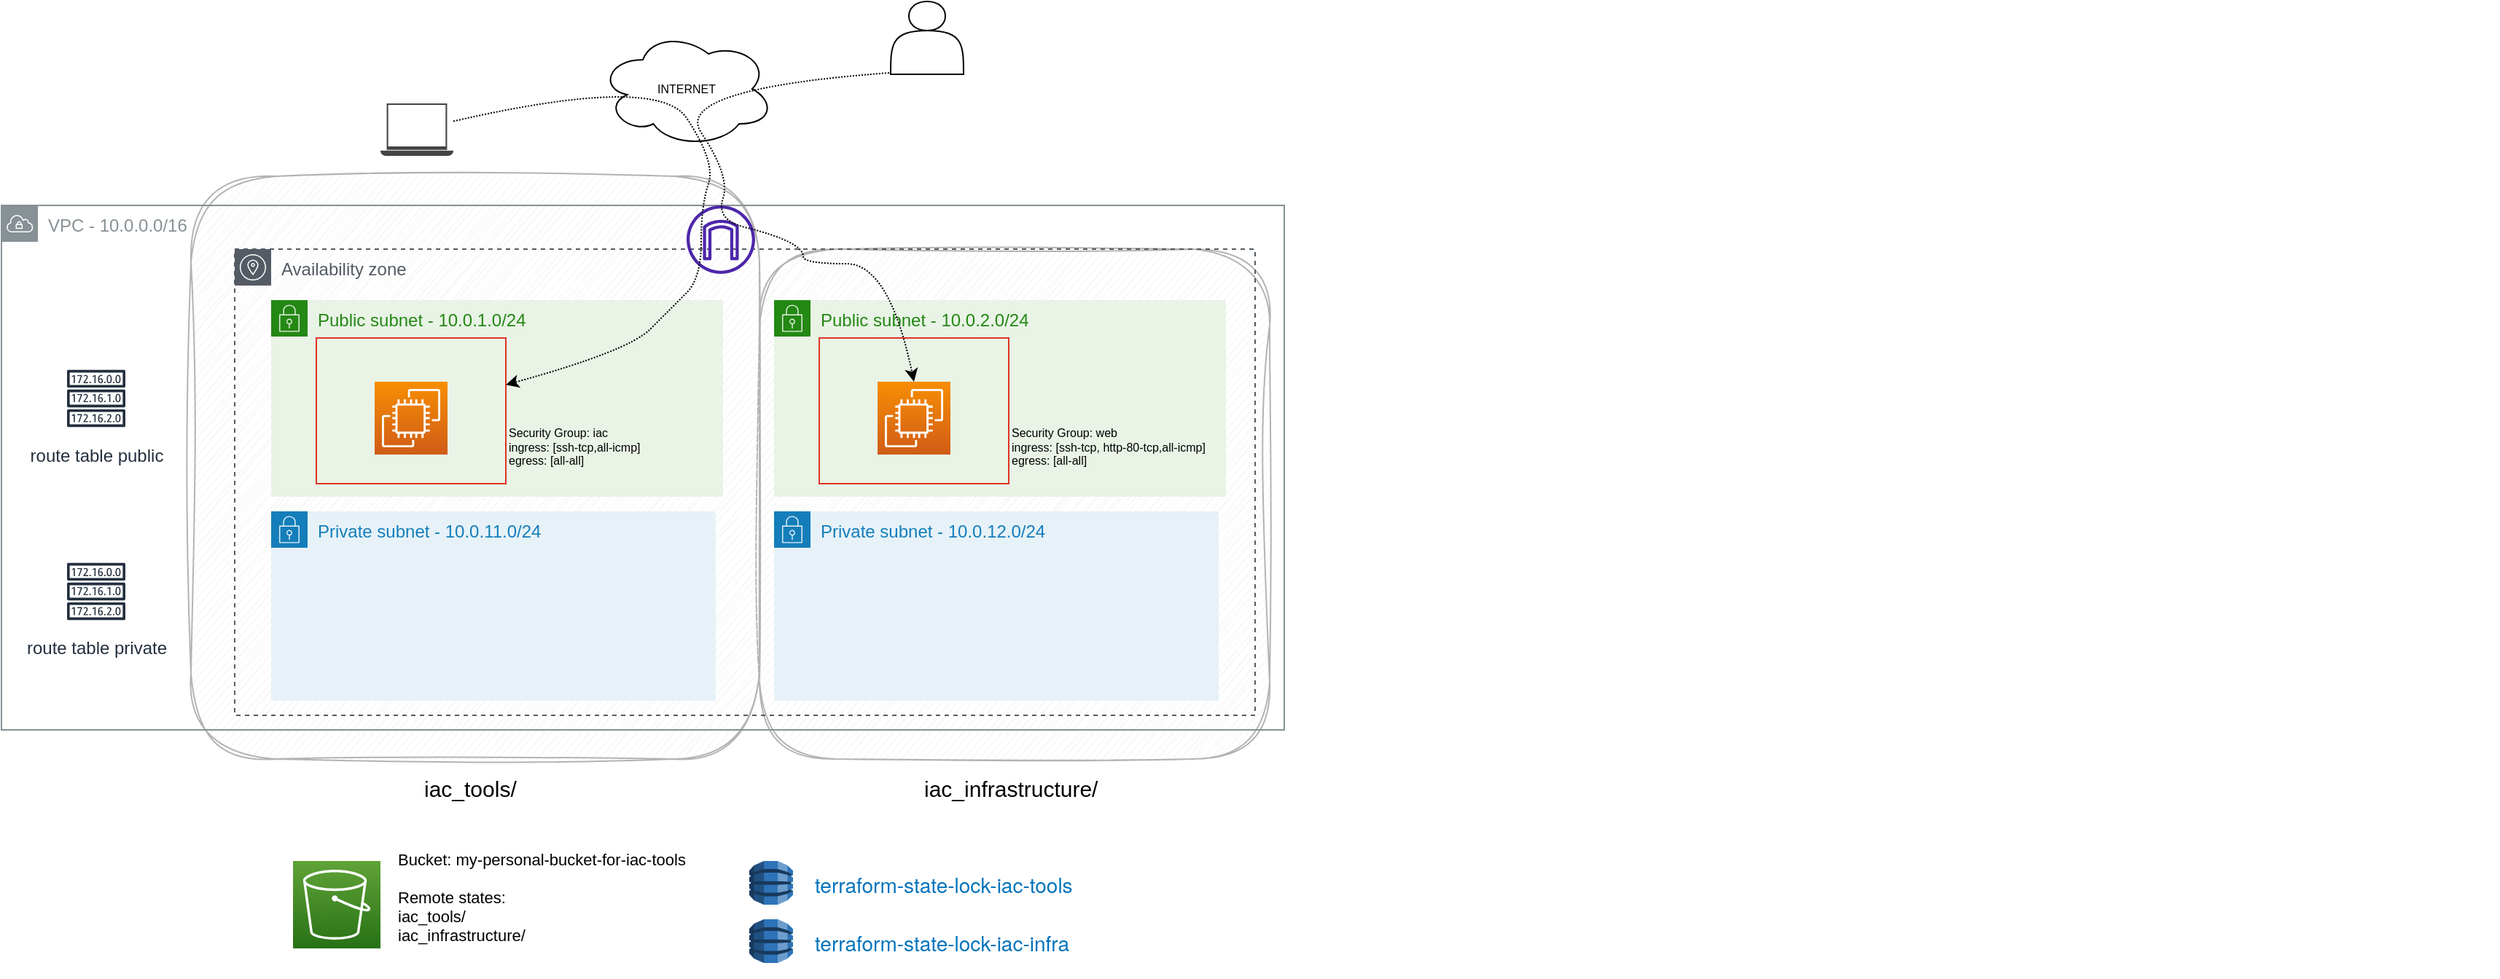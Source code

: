 <mxfile version="20.7.4" type="github">
  <diagram id="NdXxYkdmBAYruZXfNZ1_" name="Pagina-1">
    <mxGraphModel dx="1781" dy="622" grid="1" gridSize="10" guides="1" tooltips="1" connect="1" arrows="1" fold="1" page="1" pageScale="1" pageWidth="827" pageHeight="1169" math="0" shadow="0">
      <root>
        <mxCell id="0" />
        <mxCell id="1" parent="0" />
        <mxCell id="-OdFSkEys9uMwJtU3NCh-16" value="" style="rounded=1;whiteSpace=wrap;html=1;fontSize=11;fillColor=#f5f5f5;strokeColor=#B3B3B3;fontColor=#333333;sketch=1;curveFitting=1;jiggle=2;" parent="1" vertex="1">
          <mxGeometry x="440" y="190" width="350" height="350" as="geometry" />
        </mxCell>
        <mxCell id="-OdFSkEys9uMwJtU3NCh-15" value="" style="rounded=1;whiteSpace=wrap;html=1;fontSize=11;fillColor=#f5f5f5;strokeColor=#B3B3B3;fontColor=#333333;sketch=1;curveFitting=1;jiggle=2;" parent="1" vertex="1">
          <mxGeometry x="50" y="140" width="390" height="400" as="geometry" />
        </mxCell>
        <mxCell id="erIRMq-CCrMqLy0ukCyU-4" value="Availability zone" style="sketch=0;outlineConnect=0;gradientColor=none;html=1;whiteSpace=wrap;fontSize=12;fontStyle=0;shape=mxgraph.aws4.group;grIcon=mxgraph.aws4.group_availability_zone;strokeColor=#545B64;fillColor=none;verticalAlign=top;align=left;spacingLeft=30;fontColor=#545B64;dashed=1;" parent="1" vertex="1">
          <mxGeometry x="80" y="190" width="700" height="320" as="geometry" />
        </mxCell>
        <mxCell id="4ONOkg47qgsfn-WRxHIJ-4" value="VPC - 10.0.0.0/16" style="sketch=0;outlineConnect=0;gradientColor=none;html=1;whiteSpace=wrap;fontSize=12;fontStyle=0;shape=mxgraph.aws4.group;grIcon=mxgraph.aws4.group_vpc;strokeColor=#879196;fillColor=none;verticalAlign=top;align=left;spacingLeft=30;fontColor=#879196;dashed=0;" parent="1" vertex="1">
          <mxGeometry x="-80" y="160" width="880" height="360" as="geometry" />
        </mxCell>
        <mxCell id="4ONOkg47qgsfn-WRxHIJ-5" value="Public subnet - 10.0.1.0/24" style="points=[[0,0],[0.25,0],[0.5,0],[0.75,0],[1,0],[1,0.25],[1,0.5],[1,0.75],[1,1],[0.75,1],[0.5,1],[0.25,1],[0,1],[0,0.75],[0,0.5],[0,0.25]];outlineConnect=0;gradientColor=none;html=1;whiteSpace=wrap;fontSize=12;fontStyle=0;container=1;pointerEvents=0;collapsible=0;recursiveResize=0;shape=mxgraph.aws4.group;grIcon=mxgraph.aws4.group_security_group;grStroke=0;strokeColor=#248814;fillColor=#E9F3E6;verticalAlign=top;align=left;spacingLeft=30;fontColor=#248814;dashed=0;" parent="1" vertex="1">
          <mxGeometry x="105" y="225" width="310" height="135" as="geometry" />
        </mxCell>
        <mxCell id="4ONOkg47qgsfn-WRxHIJ-9" value="" style="fillColor=none;strokeColor=#DD3522;verticalAlign=top;fontStyle=0;fontColor=#DD3522;" parent="4ONOkg47qgsfn-WRxHIJ-5" vertex="1">
          <mxGeometry x="31" y="26" width="130" height="100" as="geometry" />
        </mxCell>
        <mxCell id="4ONOkg47qgsfn-WRxHIJ-6" value="" style="sketch=0;points=[[0,0,0],[0.25,0,0],[0.5,0,0],[0.75,0,0],[1,0,0],[0,1,0],[0.25,1,0],[0.5,1,0],[0.75,1,0],[1,1,0],[0,0.25,0],[0,0.5,0],[0,0.75,0],[1,0.25,0],[1,0.5,0],[1,0.75,0]];outlineConnect=0;fontColor=#232F3E;gradientColor=#F78E04;gradientDirection=north;fillColor=#D05C17;strokeColor=#ffffff;dashed=0;verticalLabelPosition=bottom;verticalAlign=top;align=center;html=1;fontSize=12;fontStyle=0;aspect=fixed;shape=mxgraph.aws4.resourceIcon;resIcon=mxgraph.aws4.ec2;" parent="4ONOkg47qgsfn-WRxHIJ-5" vertex="1">
          <mxGeometry x="71" y="56" width="50" height="50" as="geometry" />
        </mxCell>
        <mxCell id="4ONOkg47qgsfn-WRxHIJ-12" value="Security Group: iac&lt;br style=&quot;font-size: 8px;&quot;&gt;ingress: [ssh-tcp,all-icmp]&lt;br style=&quot;font-size: 8px;&quot;&gt;egress: [all-all]" style="text;html=1;strokeColor=none;fillColor=none;align=left;verticalAlign=middle;whiteSpace=wrap;rounded=0;fontSize=8;" parent="4ONOkg47qgsfn-WRxHIJ-5" vertex="1">
          <mxGeometry x="161" y="76" width="120" height="50" as="geometry" />
        </mxCell>
        <mxCell id="4ONOkg47qgsfn-WRxHIJ-11" value="" style="sketch=0;outlineConnect=0;fontColor=#232F3E;gradientColor=none;fillColor=#4D27AA;strokeColor=none;dashed=0;verticalLabelPosition=bottom;verticalAlign=top;align=center;html=1;fontSize=12;fontStyle=0;aspect=fixed;pointerEvents=1;shape=mxgraph.aws4.internet_gateway;" parent="1" vertex="1">
          <mxGeometry x="390" y="160" width="47" height="47" as="geometry" />
        </mxCell>
        <mxCell id="4ONOkg47qgsfn-WRxHIJ-13" value="" style="sketch=0;pointerEvents=1;shadow=0;dashed=0;html=1;strokeColor=none;fillColor=#434445;aspect=fixed;labelPosition=center;verticalLabelPosition=bottom;verticalAlign=top;align=center;outlineConnect=0;shape=mxgraph.vvd.laptop;" parent="1" vertex="1">
          <mxGeometry x="180" y="90" width="50" height="36" as="geometry" />
        </mxCell>
        <mxCell id="erIRMq-CCrMqLy0ukCyU-3" value="Private subnet - 10.0.11.0/24" style="points=[[0,0],[0.25,0],[0.5,0],[0.75,0],[1,0],[1,0.25],[1,0.5],[1,0.75],[1,1],[0.75,1],[0.5,1],[0.25,1],[0,1],[0,0.75],[0,0.5],[0,0.25]];outlineConnect=0;gradientColor=none;html=1;whiteSpace=wrap;fontSize=12;fontStyle=0;container=1;pointerEvents=0;collapsible=0;recursiveResize=0;shape=mxgraph.aws4.group;grIcon=mxgraph.aws4.group_security_group;grStroke=0;strokeColor=#147EBA;fillColor=#E6F2F8;verticalAlign=top;align=left;spacingLeft=30;fontColor=#147EBA;dashed=0;" parent="1" vertex="1">
          <mxGeometry x="105" y="370" width="305" height="130" as="geometry" />
        </mxCell>
        <mxCell id="-OdFSkEys9uMwJtU3NCh-1" value="Public subnet - 10.0.2.0/24" style="points=[[0,0],[0.25,0],[0.5,0],[0.75,0],[1,0],[1,0.25],[1,0.5],[1,0.75],[1,1],[0.75,1],[0.5,1],[0.25,1],[0,1],[0,0.75],[0,0.5],[0,0.25]];outlineConnect=0;gradientColor=none;html=1;whiteSpace=wrap;fontSize=12;fontStyle=0;container=1;pointerEvents=0;collapsible=0;recursiveResize=0;shape=mxgraph.aws4.group;grIcon=mxgraph.aws4.group_security_group;grStroke=0;strokeColor=#248814;fillColor=#E9F3E6;verticalAlign=top;align=left;spacingLeft=30;fontColor=#248814;dashed=0;" parent="1" vertex="1">
          <mxGeometry x="450" y="225" width="310" height="135" as="geometry" />
        </mxCell>
        <mxCell id="-OdFSkEys9uMwJtU3NCh-2" value="" style="fillColor=none;strokeColor=#DD3522;verticalAlign=top;fontStyle=0;fontColor=#DD3522;" parent="-OdFSkEys9uMwJtU3NCh-1" vertex="1">
          <mxGeometry x="31" y="26" width="130" height="100" as="geometry" />
        </mxCell>
        <mxCell id="-OdFSkEys9uMwJtU3NCh-3" value="" style="sketch=0;points=[[0,0,0],[0.25,0,0],[0.5,0,0],[0.75,0,0],[1,0,0],[0,1,0],[0.25,1,0],[0.5,1,0],[0.75,1,0],[1,1,0],[0,0.25,0],[0,0.5,0],[0,0.75,0],[1,0.25,0],[1,0.5,0],[1,0.75,0]];outlineConnect=0;fontColor=#232F3E;gradientColor=#F78E04;gradientDirection=north;fillColor=#D05C17;strokeColor=#ffffff;dashed=0;verticalLabelPosition=bottom;verticalAlign=top;align=center;html=1;fontSize=12;fontStyle=0;aspect=fixed;shape=mxgraph.aws4.resourceIcon;resIcon=mxgraph.aws4.ec2;" parent="-OdFSkEys9uMwJtU3NCh-1" vertex="1">
          <mxGeometry x="71" y="56" width="50" height="50" as="geometry" />
        </mxCell>
        <mxCell id="-OdFSkEys9uMwJtU3NCh-4" value="Security Group: web&lt;br style=&quot;font-size: 8px;&quot;&gt;ingress: [ssh-tcp, http-80-tcp,all-icmp]&lt;br style=&quot;font-size: 8px;&quot;&gt;egress: [all-all]" style="text;html=1;strokeColor=none;fillColor=none;align=left;verticalAlign=middle;whiteSpace=wrap;rounded=0;fontSize=8;" parent="-OdFSkEys9uMwJtU3NCh-1" vertex="1">
          <mxGeometry x="161" y="76" width="139" height="50" as="geometry" />
        </mxCell>
        <mxCell id="-OdFSkEys9uMwJtU3NCh-5" value="Private subnet - 10.0.12.0/24" style="points=[[0,0],[0.25,0],[0.5,0],[0.75,0],[1,0],[1,0.25],[1,0.5],[1,0.75],[1,1],[0.75,1],[0.5,1],[0.25,1],[0,1],[0,0.75],[0,0.5],[0,0.25]];outlineConnect=0;gradientColor=none;html=1;whiteSpace=wrap;fontSize=12;fontStyle=0;container=1;pointerEvents=0;collapsible=0;recursiveResize=0;shape=mxgraph.aws4.group;grIcon=mxgraph.aws4.group_security_group;grStroke=0;strokeColor=#147EBA;fillColor=#E6F2F8;verticalAlign=top;align=left;spacingLeft=30;fontColor=#147EBA;dashed=0;" parent="1" vertex="1">
          <mxGeometry x="450" y="370" width="305" height="130" as="geometry" />
        </mxCell>
        <mxCell id="-OdFSkEys9uMwJtU3NCh-6" value="" style="shape=actor;whiteSpace=wrap;html=1;fontSize=8;" parent="1" vertex="1">
          <mxGeometry x="530" y="20" width="50" height="50" as="geometry" />
        </mxCell>
        <mxCell id="-OdFSkEys9uMwJtU3NCh-7" value="INTERNET" style="ellipse;shape=cloud;whiteSpace=wrap;html=1;fontSize=8;" parent="1" vertex="1">
          <mxGeometry x="330" y="40" width="120" height="80" as="geometry" />
        </mxCell>
        <mxCell id="-OdFSkEys9uMwJtU3NCh-8" value="" style="curved=1;endArrow=classic;html=1;rounded=0;exitX=-0.02;exitY=0.98;exitDx=0;exitDy=0;exitPerimeter=0;entryX=0.5;entryY=0;entryDx=0;entryDy=0;entryPerimeter=0;dashed=1;dashPattern=1 1;" parent="1" source="-OdFSkEys9uMwJtU3NCh-6" target="-OdFSkEys9uMwJtU3NCh-3" edge="1">
          <mxGeometry width="50" height="50" relative="1" as="geometry">
            <mxPoint x="240" y="112.242" as="sourcePoint" />
            <mxPoint x="276" y="293.114" as="targetPoint" />
            <Array as="points">
              <mxPoint x="380" y="80" />
              <mxPoint x="420" y="140" />
              <mxPoint x="410" y="170" />
              <mxPoint x="450" y="180" />
              <mxPoint x="470" y="190" />
              <mxPoint x="470" y="200" />
              <mxPoint x="529" y="200" />
            </Array>
          </mxGeometry>
        </mxCell>
        <mxCell id="4ONOkg47qgsfn-WRxHIJ-14" value="" style="curved=1;endArrow=classic;html=1;rounded=0;dashed=1;dashPattern=1 1;" parent="1" source="4ONOkg47qgsfn-WRxHIJ-13" target="4ONOkg47qgsfn-WRxHIJ-9" edge="1">
          <mxGeometry width="50" height="50" relative="1" as="geometry">
            <mxPoint x="430" y="350" as="sourcePoint" />
            <mxPoint x="480" y="300" as="targetPoint" />
            <Array as="points">
              <mxPoint x="370" y="70" />
              <mxPoint x="410" y="130" />
              <mxPoint x="400" y="160" />
              <mxPoint x="400" y="210" />
              <mxPoint x="380" y="230" />
              <mxPoint x="350" y="260" />
            </Array>
          </mxGeometry>
        </mxCell>
        <mxCell id="-OdFSkEys9uMwJtU3NCh-9" value="" style="sketch=0;points=[[0,0,0],[0.25,0,0],[0.5,0,0],[0.75,0,0],[1,0,0],[0,1,0],[0.25,1,0],[0.5,1,0],[0.75,1,0],[1,1,0],[0,0.25,0],[0,0.5,0],[0,0.75,0],[1,0.25,0],[1,0.5,0],[1,0.75,0]];outlineConnect=0;fontColor=#232F3E;gradientColor=#60A337;gradientDirection=north;fillColor=#277116;strokeColor=#ffffff;dashed=0;verticalLabelPosition=bottom;verticalAlign=top;align=center;html=1;fontSize=12;fontStyle=0;aspect=fixed;shape=mxgraph.aws4.resourceIcon;resIcon=mxgraph.aws4.s3;" parent="1" vertex="1">
          <mxGeometry x="120" y="610" width="60" height="60" as="geometry" />
        </mxCell>
        <mxCell id="-OdFSkEys9uMwJtU3NCh-10" value="Bucket: my-personal-bucket-for-iac-tools&lt;br&gt;&lt;br&gt;Remote states:&lt;br&gt;iac_tools/&lt;br&gt;iac_infrastructure/&lt;br&gt;&lt;ol style=&quot;padding: 0px; margin: 0px; list-style: none; display: flex; align-items: center; width: 1080px; flex-wrap: wrap; caret-color: rgb(22, 25, 31); color: rgb(22, 25, 31); font-family: &amp;quot;Amazon Ember&amp;quot;, &amp;quot;Helvetica Neue&amp;quot;, Roboto, Arial, sans-serif; font-size: 14px; widows: 2;&quot; class=&quot;awsui_breadcrumb-group-list_d19fg_1dr7c_116&quot;&gt;&lt;li style=&quot;padding: 0px; display: inline-block; margin: 0px;&quot; class=&quot;awsui_item_d19fg_1dr7c_105&quot;&gt;&lt;/li&gt;&lt;li style=&quot;padding: 0px; display: inline-block; margin: 0px;&quot; class=&quot;awsui_item_d19fg_1dr7c_105&quot;&gt;&lt;div style=&quot;display: flex;&quot; class=&quot;awsui_breadcrumb_1kosq_w4ewt_97&quot;&gt;&lt;/div&gt;&lt;/li&gt;&lt;/ol&gt;" style="text;html=1;strokeColor=none;fillColor=none;align=left;verticalAlign=middle;whiteSpace=wrap;rounded=0;fontSize=11;" parent="1" vertex="1">
          <mxGeometry x="190" y="610" width="300" height="50" as="geometry" />
        </mxCell>
        <mxCell id="-OdFSkEys9uMwJtU3NCh-11" value="" style="outlineConnect=0;dashed=0;verticalLabelPosition=bottom;verticalAlign=top;align=center;html=1;shape=mxgraph.aws3.dynamo_db;fillColor=#2E73B8;gradientColor=none;fontSize=11;" parent="1" vertex="1">
          <mxGeometry x="433" y="650" width="30" height="30" as="geometry" />
        </mxCell>
        <mxCell id="-OdFSkEys9uMwJtU3NCh-12" value="" style="outlineConnect=0;dashed=0;verticalLabelPosition=bottom;verticalAlign=top;align=center;html=1;shape=mxgraph.aws3.dynamo_db;fillColor=#2E73B8;gradientColor=none;fontSize=11;" parent="1" vertex="1">
          <mxGeometry x="433" y="610" width="30" height="30" as="geometry" />
        </mxCell>
        <mxCell id="-OdFSkEys9uMwJtU3NCh-13" value="&lt;a style=&quot;border-collapse: separate; border-spacing: 0px; caption-side: top; direction: ltr; empty-cells: show; font-variant-ligatures: normal; font-variant-east-asian: normal; font-variant-position: normal; font-stretch: normal; -webkit-hyphens: none; list-style: outside none disc; tab-size: 8; text-align-last: auto; text-shadow: none; visibility: visible; widows: 2; box-sizing: border-box; font-size: 14px; line-height: var(--font-body-m-line-height-i7xxvv, 22px); font-family: &amp;quot;Amazon Ember&amp;quot;, &amp;quot;Helvetica Neue&amp;quot;, Roboto, Arial, sans-serif; display: inline; color: var(--color-text-link-default-753y4e, #0073bb); text-decoration: none; text-decoration-color: transparent; transition-property: color, text-decoration, -webkit-text-decoration; transition-duration: var(--motion-duration-refresh-only-medium-5flen2, 165ms);&quot; data-awsui-focus-visible=&quot;true&quot; href=&quot;https://eu-central-1.console.aws.amazon.com/dynamodbv2/home?region=eu-central-1#table?name=terraform-state-lock-iac-infra&quot; class=&quot;awsui_link_4c84z_14zdt_93 awsui_variant-secondary_4c84z_14zdt_138 awsui_font-size-body-m_4c84z_14zdt_406&quot;&gt;terraform-state-lock-iac-infra&lt;/a&gt;&lt;br&gt;&lt;ol style=&quot;padding: 0px; margin: 0px; list-style: none; display: flex; align-items: center; width: 1080px; flex-wrap: wrap; caret-color: rgb(22, 25, 31); color: rgb(22, 25, 31); font-family: &amp;quot;Amazon Ember&amp;quot;, &amp;quot;Helvetica Neue&amp;quot;, Roboto, Arial, sans-serif; font-size: 14px; widows: 2;&quot; class=&quot;awsui_breadcrumb-group-list_d19fg_1dr7c_116&quot;&gt;&lt;li style=&quot;padding: 0px; display: inline-block; margin: 0px;&quot; class=&quot;awsui_item_d19fg_1dr7c_105&quot;&gt;&lt;/li&gt;&lt;li style=&quot;padding: 0px; display: inline-block; margin: 0px;&quot; class=&quot;awsui_item_d19fg_1dr7c_105&quot;&gt;&lt;div style=&quot;display: flex;&quot; class=&quot;awsui_breadcrumb_1kosq_w4ewt_97&quot;&gt;&lt;/div&gt;&lt;/li&gt;&lt;/ol&gt;" style="text;html=1;strokeColor=none;fillColor=none;align=left;verticalAlign=middle;whiteSpace=wrap;rounded=0;fontSize=11;" parent="1" vertex="1">
          <mxGeometry x="476" y="640" width="300" height="50" as="geometry" />
        </mxCell>
        <mxCell id="-OdFSkEys9uMwJtU3NCh-14" value="&lt;a style=&quot;border-collapse: separate; border-spacing: 0px; caption-side: top; direction: ltr; empty-cells: show; font-variant-ligatures: normal; font-variant-east-asian: normal; font-variant-position: normal; font-stretch: normal; -webkit-hyphens: none; list-style: outside none disc; tab-size: 8; text-align-last: auto; text-shadow: none; visibility: visible; widows: 2; box-sizing: border-box; font-size: 14px; line-height: var(--font-body-m-line-height-i7xxvv, 22px); font-family: &amp;quot;Amazon Ember&amp;quot;, &amp;quot;Helvetica Neue&amp;quot;, Roboto, Arial, sans-serif; display: inline; color: var(--color-text-link-default-753y4e, #0073bb); text-decoration: none; text-decoration-color: transparent; transition-property: color, text-decoration, -webkit-text-decoration; transition-duration: var(--motion-duration-refresh-only-medium-5flen2, 165ms);&quot; data-awsui-focus-visible=&quot;true&quot; href=&quot;https://eu-central-1.console.aws.amazon.com/dynamodbv2/home?region=eu-central-1#table?name=terraform-state-lock-iac-tools&quot; class=&quot;awsui_link_4c84z_14zdt_93 awsui_variant-secondary_4c84z_14zdt_138 awsui_font-size-body-m_4c84z_14zdt_406&quot;&gt;terraform-state-lock-iac-tools&lt;/a&gt;&lt;br&gt;&lt;ol class=&quot;awsui_breadcrumb-group-list_d19fg_1dr7c_116&quot; style=&quot;padding: 0px; margin: 0px; list-style: none; display: flex; align-items: center; width: 1080px; flex-wrap: wrap; caret-color: rgb(22, 25, 31); color: rgb(22, 25, 31); font-family: &amp;quot;Amazon Ember&amp;quot;, &amp;quot;Helvetica Neue&amp;quot;, Roboto, Arial, sans-serif; font-size: 14px; widows: 2;&quot;&gt;&lt;li class=&quot;awsui_item_d19fg_1dr7c_105&quot; style=&quot;padding: 0px; display: inline-block; margin: 0px;&quot;&gt;&lt;/li&gt;&lt;li class=&quot;awsui_item_d19fg_1dr7c_105&quot; style=&quot;padding: 0px; display: inline-block; margin: 0px;&quot;&gt;&lt;div class=&quot;awsui_breadcrumb_1kosq_w4ewt_97&quot; style=&quot;display: flex;&quot;&gt;&lt;/div&gt;&lt;/li&gt;&lt;/ol&gt;" style="text;html=1;strokeColor=none;fillColor=none;align=left;verticalAlign=middle;whiteSpace=wrap;rounded=0;fontSize=11;" parent="1" vertex="1">
          <mxGeometry x="476" y="600" width="300" height="50" as="geometry" />
        </mxCell>
        <mxCell id="-OdFSkEys9uMwJtU3NCh-17" value="iac_tools/&lt;br style=&quot;font-size: 15px;&quot;&gt;&lt;ol style=&quot;padding: 0px; margin: 0px; list-style: none; display: flex; align-items: center; width: 1080px; flex-wrap: wrap; caret-color: rgb(22, 25, 31); color: rgb(22, 25, 31); font-family: &amp;quot;Amazon Ember&amp;quot;, &amp;quot;Helvetica Neue&amp;quot;, Roboto, Arial, sans-serif; font-size: 15px; widows: 2;&quot; class=&quot;awsui_breadcrumb-group-list_d19fg_1dr7c_116&quot;&gt;&lt;li style=&quot;padding: 0px; display: inline-block; margin: 0px; font-size: 15px;&quot; class=&quot;awsui_item_d19fg_1dr7c_105&quot;&gt;&lt;/li&gt;&lt;li style=&quot;padding: 0px; display: inline-block; margin: 0px; font-size: 15px;&quot; class=&quot;awsui_item_d19fg_1dr7c_105&quot;&gt;&lt;div style=&quot;display: flex; font-size: 15px;&quot; class=&quot;awsui_breadcrumb_1kosq_w4ewt_97&quot;&gt;&lt;/div&gt;&lt;/li&gt;&lt;/ol&gt;" style="text;html=1;strokeColor=none;fillColor=none;align=left;verticalAlign=middle;whiteSpace=wrap;rounded=0;fontSize=15;strokeWidth=1;" parent="1" vertex="1">
          <mxGeometry x="208" y="534.5" width="74" height="50" as="geometry" />
        </mxCell>
        <mxCell id="-OdFSkEys9uMwJtU3NCh-18" value="iac_infrastructure/&lt;br style=&quot;font-size: 15px;&quot;&gt;&lt;ol style=&quot;padding: 0px; margin: 0px; list-style: none; display: flex; align-items: center; width: 1080px; flex-wrap: wrap; caret-color: rgb(22, 25, 31); color: rgb(22, 25, 31); font-family: &amp;quot;Amazon Ember&amp;quot;, &amp;quot;Helvetica Neue&amp;quot;, Roboto, Arial, sans-serif; font-size: 15px; widows: 2;&quot; class=&quot;awsui_breadcrumb-group-list_d19fg_1dr7c_116&quot;&gt;&lt;li style=&quot;padding: 0px; display: inline-block; margin: 0px; font-size: 15px;&quot; class=&quot;awsui_item_d19fg_1dr7c_105&quot;&gt;&lt;/li&gt;&lt;li style=&quot;padding: 0px; display: inline-block; margin: 0px; font-size: 15px;&quot; class=&quot;awsui_item_d19fg_1dr7c_105&quot;&gt;&lt;div style=&quot;display: flex; font-size: 15px;&quot; class=&quot;awsui_breadcrumb_1kosq_w4ewt_97&quot;&gt;&lt;/div&gt;&lt;/li&gt;&lt;/ol&gt;" style="text;html=1;strokeColor=none;fillColor=none;align=left;verticalAlign=middle;whiteSpace=wrap;rounded=0;fontSize=15;" parent="1" vertex="1">
          <mxGeometry x="551" y="535" width="150" height="50" as="geometry" />
        </mxCell>
        <mxCell id="Z9EOCP5M0FmgaWg0Afnb-1" value="route table public" style="sketch=0;outlineConnect=0;fontColor=#232F3E;gradientColor=none;strokeColor=#232F3E;fillColor=#ffffff;dashed=0;verticalLabelPosition=bottom;verticalAlign=top;align=center;html=1;fontSize=12;fontStyle=0;aspect=fixed;shape=mxgraph.aws4.resourceIcon;resIcon=mxgraph.aws4.route_table;" vertex="1" parent="1">
          <mxGeometry x="-40" y="267.5" width="50" height="50" as="geometry" />
        </mxCell>
        <mxCell id="Z9EOCP5M0FmgaWg0Afnb-4" value="route table private" style="sketch=0;outlineConnect=0;fontColor=#232F3E;gradientColor=none;strokeColor=#232F3E;fillColor=#ffffff;dashed=0;verticalLabelPosition=bottom;verticalAlign=top;align=center;html=1;fontSize=12;fontStyle=0;aspect=fixed;shape=mxgraph.aws4.resourceIcon;resIcon=mxgraph.aws4.route_table;" vertex="1" parent="1">
          <mxGeometry x="-40" y="400" width="50" height="50" as="geometry" />
        </mxCell>
      </root>
    </mxGraphModel>
  </diagram>
</mxfile>
